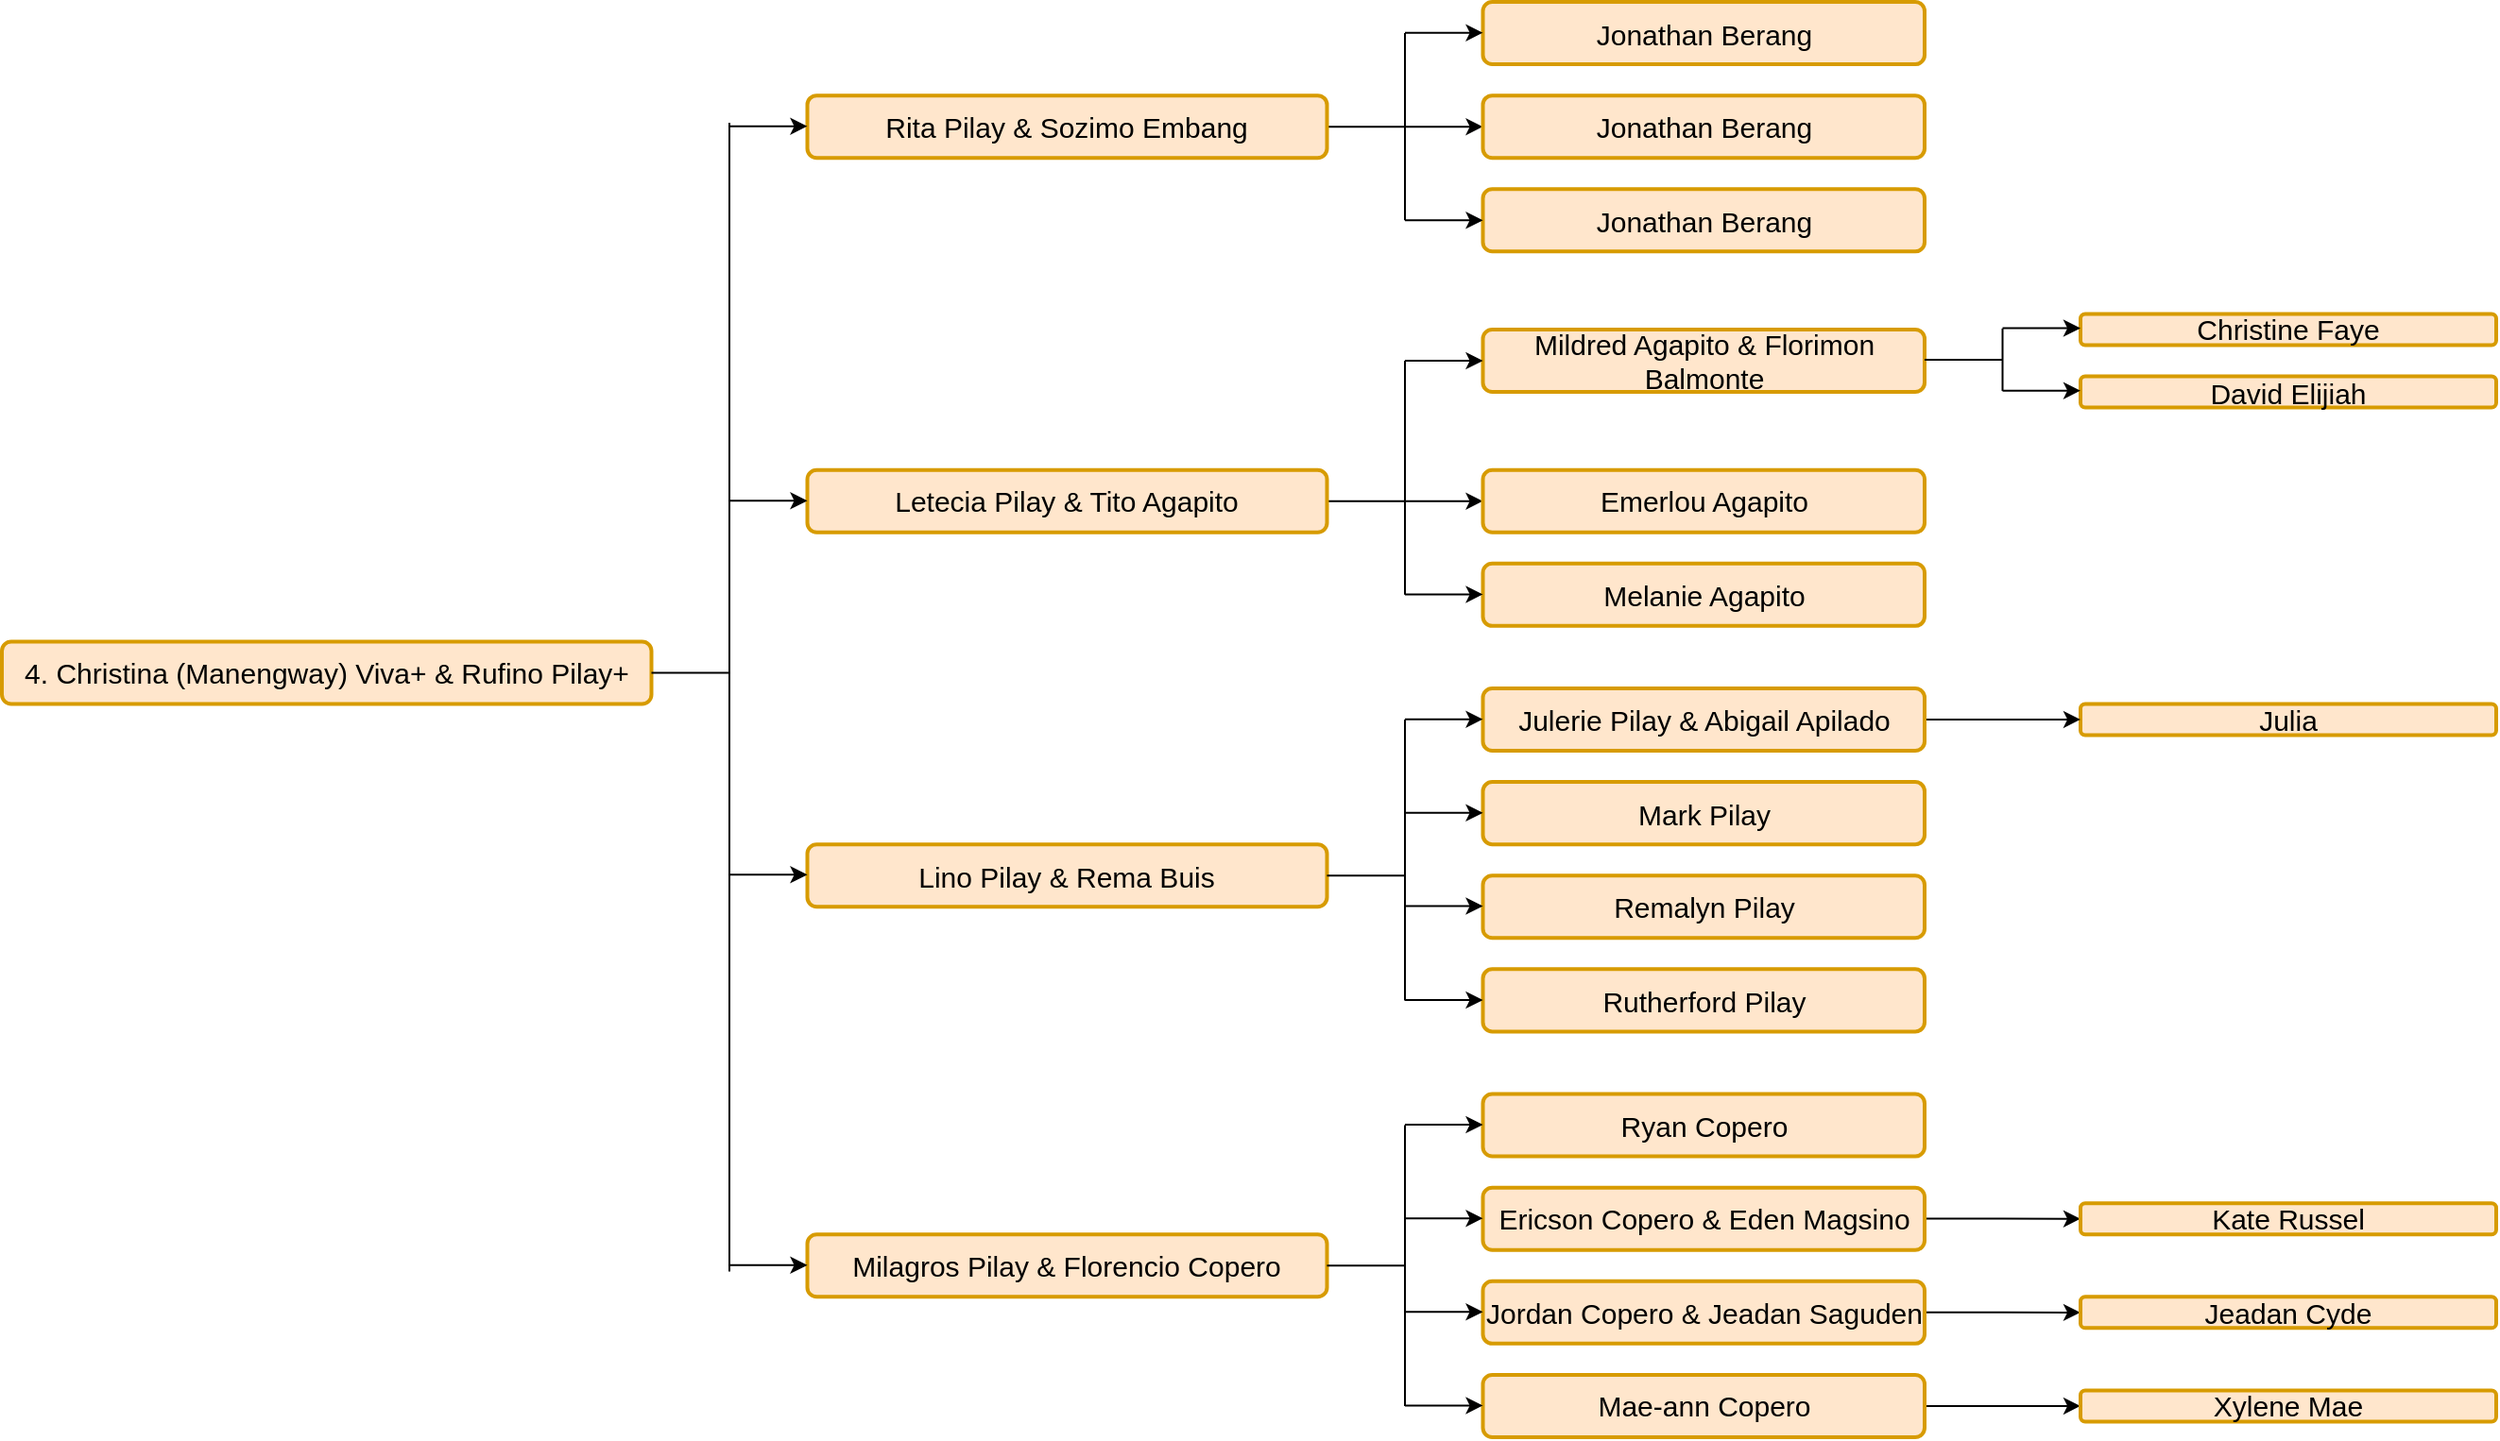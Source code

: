 <mxfile version="28.0.4">
  <diagram name="Page-1" id="Qc2j29BkZQCwujwfNHXb">
    <mxGraphModel dx="1864" dy="1098" grid="1" gridSize="10" guides="1" tooltips="1" connect="1" arrows="1" fold="1" page="1" pageScale="1" pageWidth="1400" pageHeight="850" math="0" shadow="0">
      <root>
        <mxCell id="0" />
        <mxCell id="1" parent="0" />
        <mxCell id="mNVwAcbcl_QrP8iyDvm8-692" value="" style="group;fontSize=15;" vertex="1" connectable="0" parent="1">
          <mxGeometry x="40" y="40" width="1320" height="760" as="geometry" />
        </mxCell>
        <mxCell id="mNVwAcbcl_QrP8iyDvm8-634" value="" style="edgeStyle=orthogonalEdgeStyle;rounded=0;orthogonalLoop=1;jettySize=auto;html=1;fontFamily=Helvetica;fontSize=15;fontColor=default;" edge="1" parent="mNVwAcbcl_QrP8iyDvm8-692" source="mNVwAcbcl_QrP8iyDvm8-635" target="mNVwAcbcl_QrP8iyDvm8-637">
          <mxGeometry relative="1" as="geometry" />
        </mxCell>
        <mxCell id="mNVwAcbcl_QrP8iyDvm8-635" value="Rita Pilay &amp;amp; Sozimo Embang" style="whiteSpace=wrap;html=1;rounded=1;strokeColor=#d79b00;fillColor=#ffe6cc;strokeWidth=2;fontSize=15;" vertex="1" parent="mNVwAcbcl_QrP8iyDvm8-692">
          <mxGeometry x="426.25" y="49.565" width="275" height="33.043" as="geometry" />
        </mxCell>
        <mxCell id="mNVwAcbcl_QrP8iyDvm8-636" value="Jonathan Berang" style="rounded=1;whiteSpace=wrap;html=1;fillColor=#ffe6cc;strokeColor=#d79b00;strokeWidth=2;fontSize=15;" vertex="1" parent="mNVwAcbcl_QrP8iyDvm8-692">
          <mxGeometry x="783.75" width="233.75" height="33.043" as="geometry" />
        </mxCell>
        <mxCell id="mNVwAcbcl_QrP8iyDvm8-637" value="Jonathan Berang" style="rounded=1;whiteSpace=wrap;html=1;fillColor=#ffe6cc;strokeColor=#d79b00;strokeWidth=2;fontSize=15;" vertex="1" parent="mNVwAcbcl_QrP8iyDvm8-692">
          <mxGeometry x="783.75" y="49.565" width="233.75" height="33.043" as="geometry" />
        </mxCell>
        <mxCell id="mNVwAcbcl_QrP8iyDvm8-638" value="Jonathan Berang" style="rounded=1;whiteSpace=wrap;html=1;fillColor=#ffe6cc;strokeColor=#d79b00;strokeWidth=2;fontSize=15;" vertex="1" parent="mNVwAcbcl_QrP8iyDvm8-692">
          <mxGeometry x="783.75" y="99.13" width="233.75" height="33.043" as="geometry" />
        </mxCell>
        <mxCell id="mNVwAcbcl_QrP8iyDvm8-639" value="" style="endArrow=classic;html=1;rounded=0;fontFamily=Helvetica;fontSize=15;fontColor=default;" edge="1" parent="mNVwAcbcl_QrP8iyDvm8-692">
          <mxGeometry width="50" height="50" relative="1" as="geometry">
            <mxPoint x="742.5" y="16.332" as="sourcePoint" />
            <mxPoint x="783.75" y="16.332" as="targetPoint" />
          </mxGeometry>
        </mxCell>
        <mxCell id="mNVwAcbcl_QrP8iyDvm8-640" value="" style="endArrow=classic;html=1;rounded=0;fontFamily=Helvetica;fontSize=15;fontColor=default;" edge="1" parent="mNVwAcbcl_QrP8iyDvm8-692">
          <mxGeometry width="50" height="50" relative="1" as="geometry">
            <mxPoint x="742.5" y="115.652" as="sourcePoint" />
            <mxPoint x="783.75" y="115.652" as="targetPoint" />
          </mxGeometry>
        </mxCell>
        <mxCell id="mNVwAcbcl_QrP8iyDvm8-641" value="" style="endArrow=none;html=1;rounded=0;fontFamily=Helvetica;fontSize=15;fontColor=default;" edge="1" parent="mNVwAcbcl_QrP8iyDvm8-692">
          <mxGeometry width="50" height="50" relative="1" as="geometry">
            <mxPoint x="742.5" y="115.652" as="sourcePoint" />
            <mxPoint x="742.5" y="16.522" as="targetPoint" />
          </mxGeometry>
        </mxCell>
        <mxCell id="mNVwAcbcl_QrP8iyDvm8-642" value="Christine Faye" style="rounded=1;whiteSpace=wrap;html=1;fillColor=#ffe6cc;strokeColor=#d79b00;strokeWidth=2;fontSize=15;" vertex="1" parent="mNVwAcbcl_QrP8iyDvm8-692">
          <mxGeometry x="1100" y="165.217" width="220" height="16.522" as="geometry" />
        </mxCell>
        <mxCell id="mNVwAcbcl_QrP8iyDvm8-643" value="David Elijiah" style="rounded=1;whiteSpace=wrap;html=1;fillColor=#ffe6cc;strokeColor=#d79b00;strokeWidth=2;fontSize=15;" vertex="1" parent="mNVwAcbcl_QrP8iyDvm8-692">
          <mxGeometry x="1100" y="198.261" width="220" height="16.522" as="geometry" />
        </mxCell>
        <mxCell id="mNVwAcbcl_QrP8iyDvm8-644" value="Mildred Agapito &amp;amp; Florimon Balmonte" style="rounded=1;whiteSpace=wrap;html=1;fillColor=#ffe6cc;strokeColor=#d79b00;strokeWidth=2;fontSize=15;" vertex="1" parent="mNVwAcbcl_QrP8iyDvm8-692">
          <mxGeometry x="783.75" y="173.478" width="233.75" height="33.043" as="geometry" />
        </mxCell>
        <mxCell id="mNVwAcbcl_QrP8iyDvm8-645" value="" style="edgeStyle=orthogonalEdgeStyle;rounded=0;orthogonalLoop=1;jettySize=auto;html=1;fontFamily=Helvetica;fontSize=15;fontColor=default;" edge="1" parent="mNVwAcbcl_QrP8iyDvm8-692" source="mNVwAcbcl_QrP8iyDvm8-646" target="mNVwAcbcl_QrP8iyDvm8-651">
          <mxGeometry relative="1" as="geometry" />
        </mxCell>
        <mxCell id="mNVwAcbcl_QrP8iyDvm8-646" value="Letecia Pilay &amp;amp; Tito Agapito" style="whiteSpace=wrap;html=1;rounded=1;strokeColor=#d79b00;fillColor=#ffe6cc;strokeWidth=2;fontSize=15;" vertex="1" parent="mNVwAcbcl_QrP8iyDvm8-692">
          <mxGeometry x="426.25" y="247.826" width="275" height="33.043" as="geometry" />
        </mxCell>
        <mxCell id="mNVwAcbcl_QrP8iyDvm8-647" value="" style="endArrow=classic;html=1;rounded=0;fontFamily=Helvetica;fontSize=15;fontColor=default;" edge="1" parent="mNVwAcbcl_QrP8iyDvm8-692">
          <mxGeometry width="50" height="50" relative="1" as="geometry">
            <mxPoint x="1058.75" y="172.793" as="sourcePoint" />
            <mxPoint x="1100" y="172.793" as="targetPoint" />
          </mxGeometry>
        </mxCell>
        <mxCell id="mNVwAcbcl_QrP8iyDvm8-648" value="" style="endArrow=classic;html=1;rounded=0;fontFamily=Helvetica;fontSize=15;fontColor=default;" edge="1" parent="mNVwAcbcl_QrP8iyDvm8-692">
          <mxGeometry width="50" height="50" relative="1" as="geometry">
            <mxPoint x="1058.75" y="205.836" as="sourcePoint" />
            <mxPoint x="1100" y="205.836" as="targetPoint" />
          </mxGeometry>
        </mxCell>
        <mxCell id="mNVwAcbcl_QrP8iyDvm8-649" value="" style="endArrow=none;html=1;rounded=0;fontFamily=Helvetica;fontSize=15;fontColor=default;" edge="1" parent="mNVwAcbcl_QrP8iyDvm8-692">
          <mxGeometry width="50" height="50" relative="1" as="geometry">
            <mxPoint x="1058.75" y="205.985" as="sourcePoint" />
            <mxPoint x="1058.75" y="172.941" as="targetPoint" />
          </mxGeometry>
        </mxCell>
        <mxCell id="mNVwAcbcl_QrP8iyDvm8-650" value="" style="endArrow=none;html=1;rounded=0;fontFamily=Helvetica;fontSize=15;fontColor=default;exitX=1;exitY=0.5;exitDx=0;exitDy=0;" edge="1" parent="mNVwAcbcl_QrP8iyDvm8-692">
          <mxGeometry width="50" height="50" relative="1" as="geometry">
            <mxPoint x="1017.5" y="189.463" as="sourcePoint" />
            <mxPoint x="1058.75" y="189.463" as="targetPoint" />
          </mxGeometry>
        </mxCell>
        <mxCell id="mNVwAcbcl_QrP8iyDvm8-651" value="Emerlou Agapito" style="rounded=1;whiteSpace=wrap;html=1;fillColor=#ffe6cc;strokeColor=#d79b00;strokeWidth=2;fontSize=15;" vertex="1" parent="mNVwAcbcl_QrP8iyDvm8-692">
          <mxGeometry x="783.75" y="247.826" width="233.75" height="33.043" as="geometry" />
        </mxCell>
        <mxCell id="mNVwAcbcl_QrP8iyDvm8-652" value="Melanie Agapito" style="rounded=1;whiteSpace=wrap;html=1;fillColor=#ffe6cc;strokeColor=#d79b00;strokeWidth=2;fontSize=15;" vertex="1" parent="mNVwAcbcl_QrP8iyDvm8-692">
          <mxGeometry x="783.75" y="297.391" width="233.75" height="33.043" as="geometry" />
        </mxCell>
        <mxCell id="mNVwAcbcl_QrP8iyDvm8-653" value="" style="endArrow=classic;html=1;rounded=0;fontFamily=Helvetica;fontSize=15;fontColor=default;" edge="1" parent="mNVwAcbcl_QrP8iyDvm8-692">
          <mxGeometry width="50" height="50" relative="1" as="geometry">
            <mxPoint x="742.5" y="190" as="sourcePoint" />
            <mxPoint x="783.75" y="190" as="targetPoint" />
          </mxGeometry>
        </mxCell>
        <mxCell id="mNVwAcbcl_QrP8iyDvm8-654" value="" style="endArrow=classic;html=1;rounded=0;fontFamily=Helvetica;fontSize=15;fontColor=default;" edge="1" parent="mNVwAcbcl_QrP8iyDvm8-692">
          <mxGeometry width="50" height="50" relative="1" as="geometry">
            <mxPoint x="742.5" y="313.698" as="sourcePoint" />
            <mxPoint x="783.75" y="313.698" as="targetPoint" />
          </mxGeometry>
        </mxCell>
        <mxCell id="mNVwAcbcl_QrP8iyDvm8-655" value="" style="endArrow=none;html=1;rounded=0;fontFamily=Helvetica;fontSize=15;fontColor=default;" edge="1" parent="mNVwAcbcl_QrP8iyDvm8-692">
          <mxGeometry width="50" height="50" relative="1" as="geometry">
            <mxPoint x="742.5" y="313.913" as="sourcePoint" />
            <mxPoint x="742.5" y="190" as="targetPoint" />
          </mxGeometry>
        </mxCell>
        <mxCell id="mNVwAcbcl_QrP8iyDvm8-656" value="Julia" style="rounded=1;whiteSpace=wrap;html=1;fillColor=#ffe6cc;strokeColor=#d79b00;strokeWidth=2;fontSize=15;" vertex="1" parent="mNVwAcbcl_QrP8iyDvm8-692">
          <mxGeometry x="1100" y="371.739" width="220" height="16.522" as="geometry" />
        </mxCell>
        <mxCell id="mNVwAcbcl_QrP8iyDvm8-657" value="" style="edgeStyle=orthogonalEdgeStyle;rounded=0;orthogonalLoop=1;jettySize=auto;html=1;fontFamily=Helvetica;fontSize=15;fontColor=default;" edge="1" parent="mNVwAcbcl_QrP8iyDvm8-692" source="mNVwAcbcl_QrP8iyDvm8-658" target="mNVwAcbcl_QrP8iyDvm8-656">
          <mxGeometry relative="1" as="geometry" />
        </mxCell>
        <mxCell id="mNVwAcbcl_QrP8iyDvm8-658" value="Julerie Pilay &amp;amp; Abigail Apilado" style="rounded=1;whiteSpace=wrap;html=1;fillColor=#ffe6cc;strokeColor=#d79b00;strokeWidth=2;fontSize=15;" vertex="1" parent="mNVwAcbcl_QrP8iyDvm8-692">
          <mxGeometry x="783.75" y="363.478" width="233.75" height="33.043" as="geometry" />
        </mxCell>
        <mxCell id="mNVwAcbcl_QrP8iyDvm8-659" value="Mark Pilay" style="rounded=1;whiteSpace=wrap;html=1;fillColor=#ffe6cc;strokeColor=#d79b00;strokeWidth=2;fontSize=15;" vertex="1" parent="mNVwAcbcl_QrP8iyDvm8-692">
          <mxGeometry x="783.75" y="413.043" width="233.75" height="33.043" as="geometry" />
        </mxCell>
        <mxCell id="mNVwAcbcl_QrP8iyDvm8-660" value="Remalyn Pilay" style="rounded=1;whiteSpace=wrap;html=1;fillColor=#ffe6cc;strokeColor=#d79b00;strokeWidth=2;fontSize=15;" vertex="1" parent="mNVwAcbcl_QrP8iyDvm8-692">
          <mxGeometry x="783.75" y="462.609" width="233.75" height="33.043" as="geometry" />
        </mxCell>
        <mxCell id="mNVwAcbcl_QrP8iyDvm8-661" value="Rutherford Pilay" style="rounded=1;whiteSpace=wrap;html=1;fillColor=#ffe6cc;strokeColor=#d79b00;strokeWidth=2;fontSize=15;" vertex="1" parent="mNVwAcbcl_QrP8iyDvm8-692">
          <mxGeometry x="783.75" y="512.174" width="233.75" height="33.043" as="geometry" />
        </mxCell>
        <mxCell id="mNVwAcbcl_QrP8iyDvm8-662" value="Lino Pilay &amp;amp; Rema Buis" style="whiteSpace=wrap;html=1;rounded=1;strokeColor=#d79b00;fillColor=#ffe6cc;strokeWidth=2;fontSize=15;" vertex="1" parent="mNVwAcbcl_QrP8iyDvm8-692">
          <mxGeometry x="426.25" y="446.087" width="275" height="33.043" as="geometry" />
        </mxCell>
        <mxCell id="mNVwAcbcl_QrP8iyDvm8-663" value="" style="endArrow=classic;html=1;rounded=0;fontFamily=Helvetica;fontSize=15;fontColor=default;" edge="1" parent="mNVwAcbcl_QrP8iyDvm8-692">
          <mxGeometry width="50" height="50" relative="1" as="geometry">
            <mxPoint x="742.5" y="379.827" as="sourcePoint" />
            <mxPoint x="783.75" y="379.827" as="targetPoint" />
          </mxGeometry>
        </mxCell>
        <mxCell id="mNVwAcbcl_QrP8iyDvm8-664" value="" style="endArrow=classic;html=1;rounded=0;fontFamily=Helvetica;fontSize=15;fontColor=default;" edge="1" parent="mNVwAcbcl_QrP8iyDvm8-692">
          <mxGeometry width="50" height="50" relative="1" as="geometry">
            <mxPoint x="742.5" y="429.392" as="sourcePoint" />
            <mxPoint x="783.75" y="429.392" as="targetPoint" />
          </mxGeometry>
        </mxCell>
        <mxCell id="mNVwAcbcl_QrP8iyDvm8-665" value="" style="endArrow=classic;html=1;rounded=0;fontFamily=Helvetica;fontSize=15;fontColor=default;" edge="1" parent="mNVwAcbcl_QrP8iyDvm8-692">
          <mxGeometry width="50" height="50" relative="1" as="geometry">
            <mxPoint x="742.5" y="478.783" as="sourcePoint" />
            <mxPoint x="783.75" y="478.783" as="targetPoint" />
          </mxGeometry>
        </mxCell>
        <mxCell id="mNVwAcbcl_QrP8iyDvm8-666" value="" style="endArrow=classic;html=1;rounded=0;fontFamily=Helvetica;fontSize=15;fontColor=default;" edge="1" parent="mNVwAcbcl_QrP8iyDvm8-692">
          <mxGeometry width="50" height="50" relative="1" as="geometry">
            <mxPoint x="742.5" y="528.522" as="sourcePoint" />
            <mxPoint x="783.75" y="528.522" as="targetPoint" />
          </mxGeometry>
        </mxCell>
        <mxCell id="mNVwAcbcl_QrP8iyDvm8-667" value="" style="endArrow=none;html=1;rounded=0;fontFamily=Helvetica;fontSize=15;fontColor=default;" edge="1" parent="mNVwAcbcl_QrP8iyDvm8-692">
          <mxGeometry width="50" height="50" relative="1" as="geometry">
            <mxPoint x="742.5" y="528.696" as="sourcePoint" />
            <mxPoint x="742.5" y="380" as="targetPoint" />
          </mxGeometry>
        </mxCell>
        <mxCell id="mNVwAcbcl_QrP8iyDvm8-668" value="" style="endArrow=none;html=1;rounded=0;fontFamily=Helvetica;fontSize=15;fontColor=default;exitX=1;exitY=0.5;exitDx=0;exitDy=0;" edge="1" parent="mNVwAcbcl_QrP8iyDvm8-692" source="mNVwAcbcl_QrP8iyDvm8-662">
          <mxGeometry width="50" height="50" relative="1" as="geometry">
            <mxPoint x="783.75" y="470.87" as="sourcePoint" />
            <mxPoint x="742.5" y="462.609" as="targetPoint" />
          </mxGeometry>
        </mxCell>
        <mxCell id="mNVwAcbcl_QrP8iyDvm8-669" value="Ryan Copero" style="rounded=1;whiteSpace=wrap;html=1;fillColor=#ffe6cc;strokeColor=#d79b00;strokeWidth=2;fontSize=15;" vertex="1" parent="mNVwAcbcl_QrP8iyDvm8-692">
          <mxGeometry x="783.75" y="578.261" width="233.75" height="33.043" as="geometry" />
        </mxCell>
        <mxCell id="mNVwAcbcl_QrP8iyDvm8-670" value="" style="edgeStyle=orthogonalEdgeStyle;rounded=0;orthogonalLoop=1;jettySize=auto;html=1;fontFamily=Helvetica;fontSize=15;fontColor=default;" edge="1" parent="mNVwAcbcl_QrP8iyDvm8-692" source="mNVwAcbcl_QrP8iyDvm8-671" target="mNVwAcbcl_QrP8iyDvm8-676">
          <mxGeometry relative="1" as="geometry" />
        </mxCell>
        <mxCell id="mNVwAcbcl_QrP8iyDvm8-671" value="Ericson Copero &amp;amp; Eden Magsino" style="rounded=1;whiteSpace=wrap;html=1;fillColor=#ffe6cc;strokeColor=#d79b00;strokeWidth=2;fontSize=15;" vertex="1" parent="mNVwAcbcl_QrP8iyDvm8-692">
          <mxGeometry x="783.75" y="627.826" width="233.75" height="33.043" as="geometry" />
        </mxCell>
        <mxCell id="mNVwAcbcl_QrP8iyDvm8-672" value="" style="edgeStyle=orthogonalEdgeStyle;rounded=0;orthogonalLoop=1;jettySize=auto;html=1;fontFamily=Helvetica;fontSize=15;fontColor=default;" edge="1" parent="mNVwAcbcl_QrP8iyDvm8-692" source="mNVwAcbcl_QrP8iyDvm8-673" target="mNVwAcbcl_QrP8iyDvm8-677">
          <mxGeometry relative="1" as="geometry" />
        </mxCell>
        <mxCell id="mNVwAcbcl_QrP8iyDvm8-673" value="Jordan Copero &amp;amp; Jeadan Saguden" style="rounded=1;whiteSpace=wrap;html=1;fillColor=#ffe6cc;strokeColor=#d79b00;strokeWidth=2;fontSize=15;" vertex="1" parent="mNVwAcbcl_QrP8iyDvm8-692">
          <mxGeometry x="783.75" y="677.391" width="233.75" height="33.043" as="geometry" />
        </mxCell>
        <mxCell id="mNVwAcbcl_QrP8iyDvm8-674" value="" style="edgeStyle=orthogonalEdgeStyle;rounded=0;orthogonalLoop=1;jettySize=auto;html=1;fontFamily=Helvetica;fontSize=15;fontColor=default;" edge="1" parent="mNVwAcbcl_QrP8iyDvm8-692" source="mNVwAcbcl_QrP8iyDvm8-675" target="mNVwAcbcl_QrP8iyDvm8-678">
          <mxGeometry relative="1" as="geometry" />
        </mxCell>
        <mxCell id="mNVwAcbcl_QrP8iyDvm8-675" value="Mae-ann Copero" style="rounded=1;whiteSpace=wrap;html=1;fillColor=#ffe6cc;strokeColor=#d79b00;strokeWidth=2;fontSize=15;" vertex="1" parent="mNVwAcbcl_QrP8iyDvm8-692">
          <mxGeometry x="783.75" y="726.957" width="233.75" height="33.043" as="geometry" />
        </mxCell>
        <mxCell id="mNVwAcbcl_QrP8iyDvm8-676" value="Kate Russel" style="rounded=1;whiteSpace=wrap;html=1;fillColor=#ffe6cc;strokeColor=#d79b00;strokeWidth=2;fontSize=15;" vertex="1" parent="mNVwAcbcl_QrP8iyDvm8-692">
          <mxGeometry x="1100" y="636.087" width="220" height="16.522" as="geometry" />
        </mxCell>
        <mxCell id="mNVwAcbcl_QrP8iyDvm8-677" value="Jeadan Cyde" style="rounded=1;whiteSpace=wrap;html=1;fillColor=#ffe6cc;strokeColor=#d79b00;strokeWidth=2;fontSize=15;" vertex="1" parent="mNVwAcbcl_QrP8iyDvm8-692">
          <mxGeometry x="1100" y="685.652" width="220" height="16.522" as="geometry" />
        </mxCell>
        <mxCell id="mNVwAcbcl_QrP8iyDvm8-678" value="Xylene Mae" style="rounded=1;whiteSpace=wrap;html=1;fillColor=#ffe6cc;strokeColor=#d79b00;strokeWidth=2;fontSize=15;" vertex="1" parent="mNVwAcbcl_QrP8iyDvm8-692">
          <mxGeometry x="1100" y="735.217" width="220" height="16.522" as="geometry" />
        </mxCell>
        <mxCell id="mNVwAcbcl_QrP8iyDvm8-679" value="Milagros Pilay &amp;amp; Florencio Copero" style="whiteSpace=wrap;html=1;rounded=1;strokeColor=#d79b00;fillColor=#ffe6cc;strokeWidth=2;fontSize=15;" vertex="1" parent="mNVwAcbcl_QrP8iyDvm8-692">
          <mxGeometry x="426.25" y="652.609" width="275" height="33.043" as="geometry" />
        </mxCell>
        <mxCell id="mNVwAcbcl_QrP8iyDvm8-680" value="" style="endArrow=classic;html=1;rounded=0;fontFamily=Helvetica;fontSize=15;fontColor=default;" edge="1" parent="mNVwAcbcl_QrP8iyDvm8-692">
          <mxGeometry width="50" height="50" relative="1" as="geometry">
            <mxPoint x="742.5" y="594.518" as="sourcePoint" />
            <mxPoint x="783.75" y="594.518" as="targetPoint" />
          </mxGeometry>
        </mxCell>
        <mxCell id="mNVwAcbcl_QrP8iyDvm8-681" value="" style="endArrow=classic;html=1;rounded=0;fontFamily=Helvetica;fontSize=15;fontColor=default;" edge="1" parent="mNVwAcbcl_QrP8iyDvm8-692">
          <mxGeometry width="50" height="50" relative="1" as="geometry">
            <mxPoint x="742.5" y="644.083" as="sourcePoint" />
            <mxPoint x="783.75" y="644.083" as="targetPoint" />
          </mxGeometry>
        </mxCell>
        <mxCell id="mNVwAcbcl_QrP8iyDvm8-682" value="" style="endArrow=classic;html=1;rounded=0;fontFamily=Helvetica;fontSize=15;fontColor=default;" edge="1" parent="mNVwAcbcl_QrP8iyDvm8-692">
          <mxGeometry width="50" height="50" relative="1" as="geometry">
            <mxPoint x="742.5" y="693.649" as="sourcePoint" />
            <mxPoint x="783.75" y="693.649" as="targetPoint" />
          </mxGeometry>
        </mxCell>
        <mxCell id="mNVwAcbcl_QrP8iyDvm8-683" value="" style="endArrow=classic;html=1;rounded=0;fontFamily=Helvetica;fontSize=15;fontColor=default;" edge="1" parent="mNVwAcbcl_QrP8iyDvm8-692">
          <mxGeometry width="50" height="50" relative="1" as="geometry">
            <mxPoint x="742.5" y="743.214" as="sourcePoint" />
            <mxPoint x="783.75" y="743.214" as="targetPoint" />
          </mxGeometry>
        </mxCell>
        <mxCell id="mNVwAcbcl_QrP8iyDvm8-684" value="" style="endArrow=none;html=1;rounded=0;fontFamily=Helvetica;fontSize=15;fontColor=default;" edge="1" parent="mNVwAcbcl_QrP8iyDvm8-692">
          <mxGeometry width="50" height="50" relative="1" as="geometry">
            <mxPoint x="742.5" y="743.478" as="sourcePoint" />
            <mxPoint x="742.5" y="594.783" as="targetPoint" />
          </mxGeometry>
        </mxCell>
        <mxCell id="mNVwAcbcl_QrP8iyDvm8-685" value="" style="endArrow=none;html=1;rounded=0;fontFamily=Helvetica;fontSize=15;fontColor=default;exitX=1;exitY=0.5;exitDx=0;exitDy=0;" edge="1" parent="mNVwAcbcl_QrP8iyDvm8-692" source="mNVwAcbcl_QrP8iyDvm8-679">
          <mxGeometry width="50" height="50" relative="1" as="geometry">
            <mxPoint x="728.75" y="726.957" as="sourcePoint" />
            <mxPoint x="742.5" y="669.13" as="targetPoint" />
          </mxGeometry>
        </mxCell>
        <mxCell id="mNVwAcbcl_QrP8iyDvm8-686" value="" style="endArrow=classic;html=1;rounded=0;fontFamily=Helvetica;fontSize=15;fontColor=default;" edge="1" parent="mNVwAcbcl_QrP8iyDvm8-692">
          <mxGeometry width="50" height="50" relative="1" as="geometry">
            <mxPoint x="385" y="65.864" as="sourcePoint" />
            <mxPoint x="426.25" y="65.864" as="targetPoint" />
          </mxGeometry>
        </mxCell>
        <mxCell id="mNVwAcbcl_QrP8iyDvm8-687" value="" style="endArrow=classic;html=1;rounded=0;fontFamily=Helvetica;fontSize=15;fontColor=default;" edge="1" parent="mNVwAcbcl_QrP8iyDvm8-692">
          <mxGeometry width="50" height="50" relative="1" as="geometry">
            <mxPoint x="385" y="264.125" as="sourcePoint" />
            <mxPoint x="426.25" y="264.125" as="targetPoint" />
          </mxGeometry>
        </mxCell>
        <mxCell id="mNVwAcbcl_QrP8iyDvm8-688" value="" style="endArrow=classic;html=1;rounded=0;fontFamily=Helvetica;fontSize=15;fontColor=default;" edge="1" parent="mNVwAcbcl_QrP8iyDvm8-692">
          <mxGeometry width="50" height="50" relative="1" as="geometry">
            <mxPoint x="385" y="462.163" as="sourcePoint" />
            <mxPoint x="426.25" y="462.163" as="targetPoint" />
          </mxGeometry>
        </mxCell>
        <mxCell id="mNVwAcbcl_QrP8iyDvm8-689" value="" style="endArrow=classic;html=1;rounded=0;fontFamily=Helvetica;fontSize=15;fontColor=default;" edge="1" parent="mNVwAcbcl_QrP8iyDvm8-692">
          <mxGeometry width="50" height="50" relative="1" as="geometry">
            <mxPoint x="385" y="668.907" as="sourcePoint" />
            <mxPoint x="426.25" y="668.907" as="targetPoint" />
          </mxGeometry>
        </mxCell>
        <mxCell id="mNVwAcbcl_QrP8iyDvm8-690" value="4.&amp;nbsp;Christina (Manengway) Viva+ &amp;amp; Rufino Pilay+" style="rounded=1;whiteSpace=wrap;html=1;strokeColor=#d79b00;fillColor=#ffe6cc;strokeWidth=2;fontSize=15;" vertex="1" parent="mNVwAcbcl_QrP8iyDvm8-692">
          <mxGeometry y="338.696" width="343.75" height="33.043" as="geometry" />
        </mxCell>
        <mxCell id="mNVwAcbcl_QrP8iyDvm8-691" value="" style="endArrow=none;html=1;rounded=0;fontFamily=Helvetica;fontSize=15;fontColor=default;exitX=1;exitY=0.5;exitDx=0;exitDy=0;" edge="1" parent="mNVwAcbcl_QrP8iyDvm8-692" source="mNVwAcbcl_QrP8iyDvm8-690">
          <mxGeometry width="50" height="50" relative="1" as="geometry">
            <mxPoint x="371.25" y="371.739" as="sourcePoint" />
            <mxPoint x="385" y="355.217" as="targetPoint" />
          </mxGeometry>
        </mxCell>
        <mxCell id="mNVwAcbcl_QrP8iyDvm8-693" value="" style="endArrow=none;html=1;rounded=0;" edge="1" parent="mNVwAcbcl_QrP8iyDvm8-692">
          <mxGeometry width="50" height="50" relative="1" as="geometry">
            <mxPoint x="385" y="672.3" as="sourcePoint" />
            <mxPoint x="385" y="64" as="targetPoint" />
          </mxGeometry>
        </mxCell>
      </root>
    </mxGraphModel>
  </diagram>
</mxfile>
